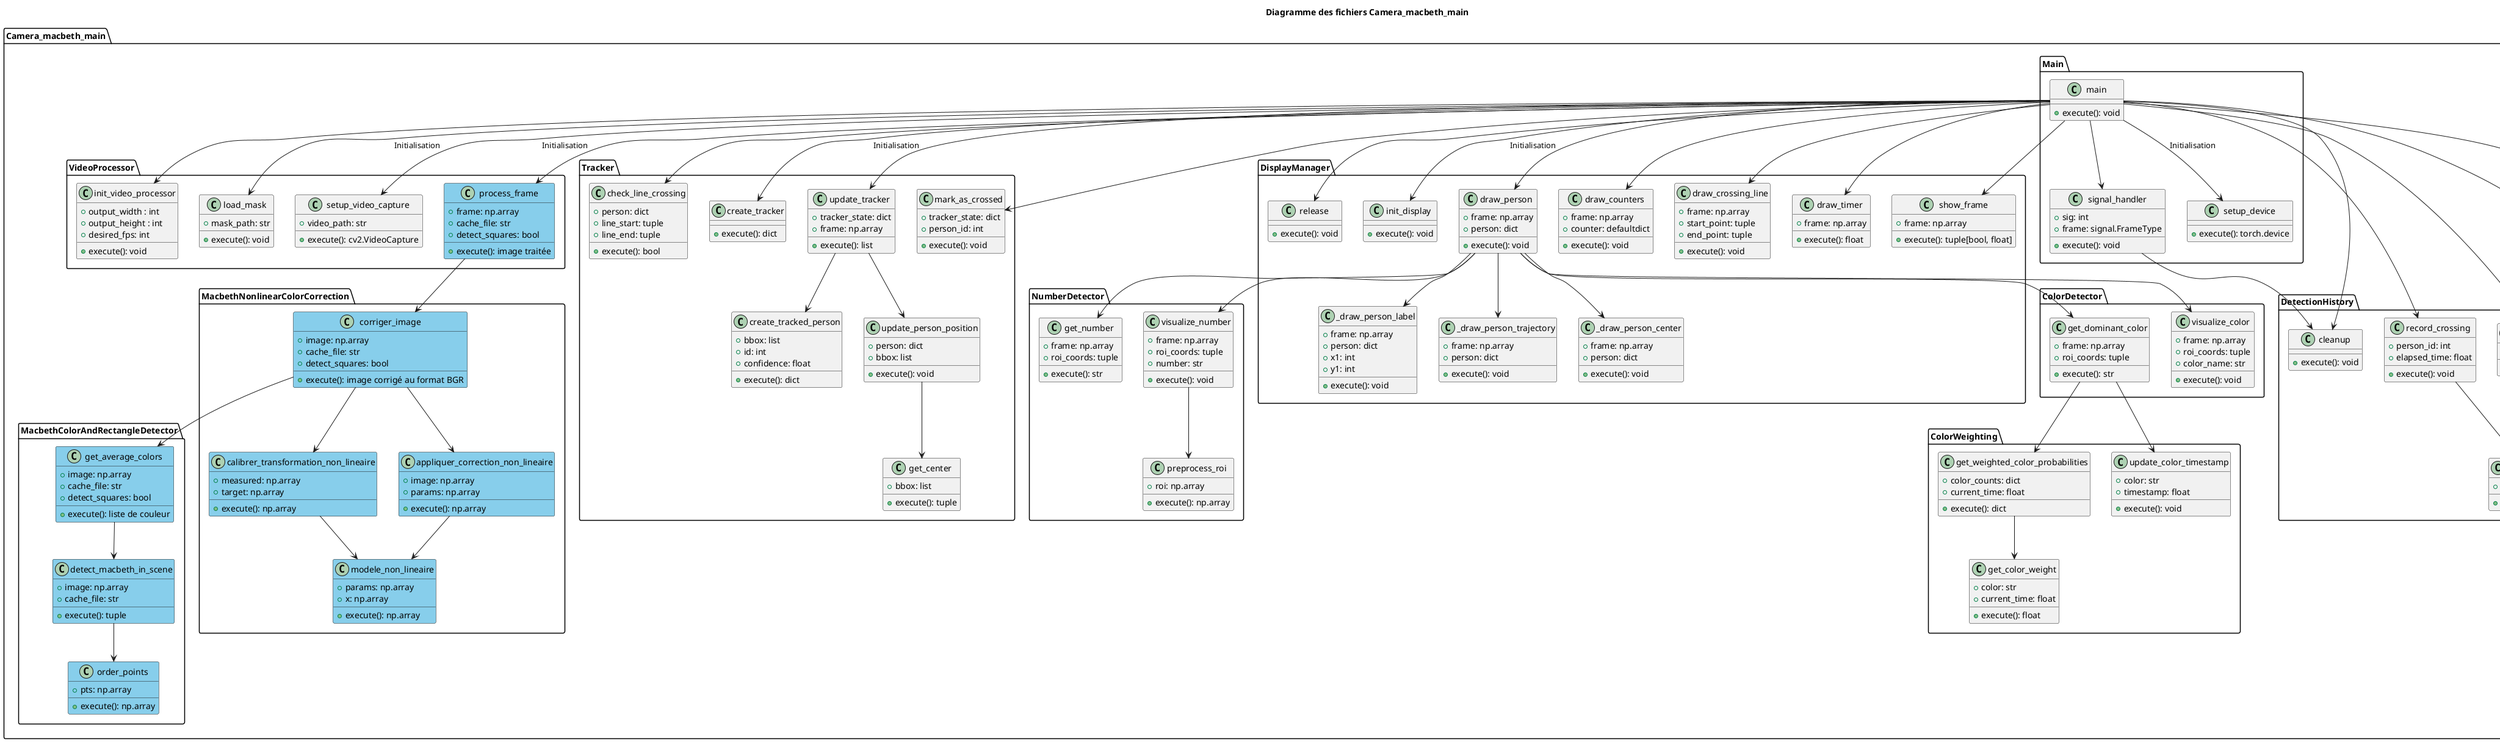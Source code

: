 

@startuml t
title Diagramme des fichiers Camera_macbeth_main

package "Camera_macbeth_main" {
    package "MacbethNonlinearColorCorrection" {
        class modele_non_lineaire #87CEEB {
            + params: np.array
            + x: np.array
            + execute(): np.array
        }

        class calibrer_transformation_non_lineaire #87CEEB {
            + measured: np.array
            + target: np.array
            + execute(): np.array
        }

        class appliquer_correction_non_lineaire #87CEEB {
            + image: np.array
            + params: np.array
            + execute(): np.array
        }

        class corriger_image #87CEEB {
            + image: np.array
            + cache_file: str
            + detect_squares: bool
            + execute(): image corrigé au format BGR
        }
    }

    package "MacbethColorAndRectangleDetector" {
        class order_points #87CEEB {
            + pts: np.array
            + execute(): np.array
        }

        class detect_macbeth_in_scene #87CEEB {
            + image: np.array
            + cache_file: str
            + execute(): tuple
        }

        class get_average_colors #87CEEB {
            + image: np.array
            + cache_file: str
            + detect_squares: bool
            + execute(): liste de couleur
        }
    }

    package "VideoProcessor" {
            class init_video_processor {
            + output_width : int
            +output_height : int
            + desired_fps: int
            +execute(): void
        }
        
        class load_mask {
            + mask_path: str
            + execute(): void
        }

        class setup_video_capture {
            + video_path: str
            + execute(): cv2.VideoCapture
        }

        class process_frame #87CEEB {
            + frame: np.array
            + cache_file: str
            + detect_squares: bool
            + execute(): image traitée
        }
    }

    package "Main" {
        class signal_handler {
        + sig: int
        + frame: signal.FrameType
        + execute(): void
    }

    class setup_device {
        + execute(): torch.device
    }

    class main {
        + execute(): void
    }
  }
  
  package "Tracker" {
    class create_tracked_person {
        + bbox: list
        + id: int
        + confidence: float
        + execute(): dict
    }

    class get_center {
        + bbox: list
        + execute(): tuple
    }

    class update_person_position {
        + person: dict
        + bbox: list
        + execute(): void
    }

    class check_line_crossing {
        + person: dict
        + line_start: tuple
        + line_end: tuple
        + execute(): bool
    }

    class create_tracker {
        + execute(): dict
    }

    class update_tracker {
        + tracker_state: dict
        + frame: np.array
        + execute(): list
    }

    class mark_as_crossed {
        + tracker_state: dict
        + person_id: int
        + execute(): void
    }
  }
package "ColorDetector" {
    class get_dominant_color {
        + frame: np.array
        + roi_coords: tuple
        + execute(): str
    }

    class visualize_color {
        + frame: np.array
        + roi_coords: tuple
        + color_name: str
        + execute(): void
    }
}

  package "ColorWeighting" {
    class get_color_weight {
        + color: str
        + current_time: float
        + execute(): float
    }

    class update_color_timestamp {
        + color: str
        + timestamp: float
        + execute(): void
    }

    class get_weighted_color_probabilities {
        + color_counts: dict
        + current_time: float
        + execute(): dict
    }
  }

package "NumberDetector" {
    class preprocess_roi {
        + roi: np.array
        + execute(): np.array
    }

    class get_number {
        + frame: np.array
        + roi_coords: tuple
        + execute(): str
    }

    class visualize_number {
        + frame: np.array
        + roi_coords: tuple
        + number: str
        + execute(): void
    }
  }
  package "DisplayManager" {
    class init_display {
        + execute(): void
    }

    class draw_person {
        + frame: np.array
        + person: dict
        + execute(): void
    }

    class _draw_person_label {
        + frame: np.array
        + person: dict
        + x1: int
        + y1: int
        + execute(): void
    }

    class _draw_person_trajectory {
        + frame: np.array
        + person: dict
        + execute(): void
    }

    class _draw_person_center {
        + frame: np.array
        + person: dict
        + execute(): void
    }

    class draw_counters {
        + frame: np.array
        + counter: defaultdict
        + execute(): void
    }

    class draw_crossing_line {
        + frame: np.array
        + start_point: tuple
        + end_point: tuple
        + execute(): void
    }

    class draw_timer {
        + frame: np.array
        + execute(): float
    }

    class show_frame {
        + frame: np.array
        + execute(): tuple[bool, float]
    }

    class release {
        + execute(): void
    }
  }
  
  package "DetectionHistory" {
    class init_detection_history {
        + output_file: str
        + execute(): void
    }

    class update_color {
        + person_id: int
        + value: str
        + execute(): void
    }

    class get_dominant_value {
        + person_id: int
        + execute(): str
    }

    class record_crossing {
        + person_id: int
        + elapsed_time: float
        + execute(): void
    }

    class cleanup {
        + execute(): void
    }
}
}


' Création des liens entre les fichiers

main --> signal_handler
main --> init_detection_history
main --> init_video_processor
main --> load_mask : Initialisation
main --> setup_video_capture : Initialisation
main --> create_tracker : Initialisation
main --> init_display : Initialisation
main --> setup_device : Initialisation
main --> process_frame
main --> update_tracker
main --> update_color
main --> check_line_crossing
main --> draw_timer
main --> get_dominant_value
main --> record_crossing
main --> mark_as_crossed
main --> draw_person
main --> draw_crossing_line
main --> draw_counters
main --> show_frame
main --> cleanup
main --> release

signal_handler --> cleanup
process_frame -->  corriger_image
corriger_image --> get_average_colors
corriger_image --> calibrer_transformation_non_lineaire
corriger_image --> appliquer_correction_non_lineaire
calibrer_transformation_non_lineaire --> modele_non_lineaire
appliquer_correction_non_lineaire --> modele_non_lineaire
get_average_colors --> detect_macbeth_in_scene
detect_macbeth_in_scene --> order_points
record_crossing --> get_dominant_value

update_tracker --> create_tracked_person
update_tracker --> update_person_position
update_person_position --> get_center
draw_person --> get_dominant_color
draw_person --> get_number
draw_person --> visualize_color
draw_person --> visualize_number
draw_person --> _draw_person_label
draw_person --> _draw_person_trajectory
draw_person --> _draw_person_center
visualize_number -->preprocess_roi
get_weighted_color_probabilities --> get_color_weight
get_dominant_color --> get_weighted_color_probabilities
get_dominant_color --> update_color_timestamp

@enduml


